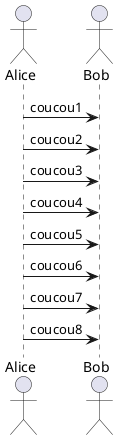 {
  "sha1": "aihas1ks17kyj1xtu0wq4cdzovbotgo",
  "insertion": {
    "when": "2024-05-30T20:48:21.878Z",
    "user": "plantuml@gmail.com"
  }
}
@startuml
actor Alice
actor Bob
Alice -> Bob : coucou1
Alice -> Bob : coucou2
Alice -> Bob : coucou3
Alice -> Bob : coucou4
Alice -> Bob : coucou5
Alice -> Bob : coucou6
Alice -> Bob : coucou7
Alice -> Bob : coucou8
@enduml
